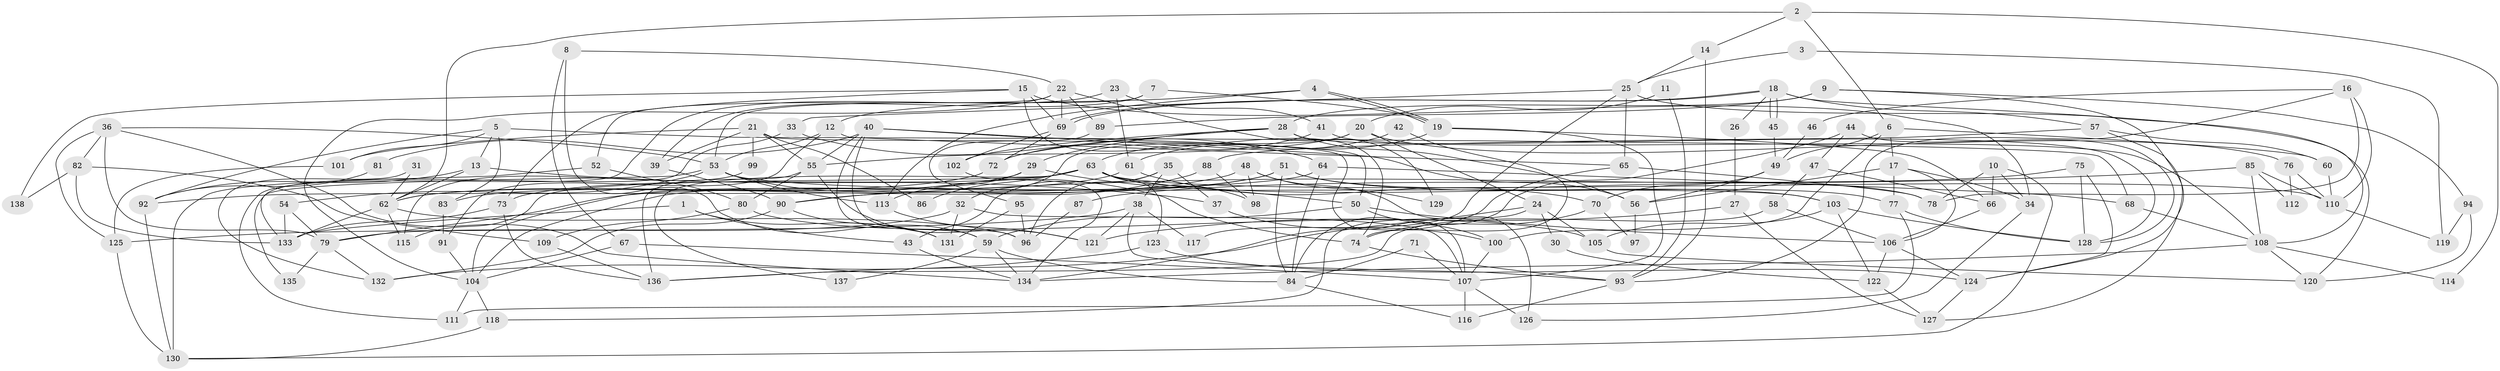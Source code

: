 // coarse degree distribution, {4: 0.18181818181818182, 3: 0.2, 2: 0.2, 14: 0.01818181818181818, 6: 0.07272727272727272, 9: 0.03636363636363636, 7: 0.03636363636363636, 11: 0.07272727272727272, 5: 0.10909090909090909, 15: 0.01818181818181818, 8: 0.03636363636363636, 12: 0.01818181818181818}
// Generated by graph-tools (version 1.1) at 2025/53/03/04/25 21:53:07]
// undirected, 138 vertices, 276 edges
graph export_dot {
graph [start="1"]
  node [color=gray90,style=filled];
  1;
  2;
  3;
  4;
  5;
  6;
  7;
  8;
  9;
  10;
  11;
  12;
  13;
  14;
  15;
  16;
  17;
  18;
  19;
  20;
  21;
  22;
  23;
  24;
  25;
  26;
  27;
  28;
  29;
  30;
  31;
  32;
  33;
  34;
  35;
  36;
  37;
  38;
  39;
  40;
  41;
  42;
  43;
  44;
  45;
  46;
  47;
  48;
  49;
  50;
  51;
  52;
  53;
  54;
  55;
  56;
  57;
  58;
  59;
  60;
  61;
  62;
  63;
  64;
  65;
  66;
  67;
  68;
  69;
  70;
  71;
  72;
  73;
  74;
  75;
  76;
  77;
  78;
  79;
  80;
  81;
  82;
  83;
  84;
  85;
  86;
  87;
  88;
  89;
  90;
  91;
  92;
  93;
  94;
  95;
  96;
  97;
  98;
  99;
  100;
  101;
  102;
  103;
  104;
  105;
  106;
  107;
  108;
  109;
  110;
  111;
  112;
  113;
  114;
  115;
  116;
  117;
  118;
  119;
  120;
  121;
  122;
  123;
  124;
  125;
  126;
  127;
  128;
  129;
  130;
  131;
  132;
  133;
  134;
  135;
  136;
  137;
  138;
  1 -- 43;
  1 -- 133;
  1 -- 131;
  2 -- 14;
  2 -- 62;
  2 -- 6;
  2 -- 114;
  3 -- 25;
  3 -- 119;
  4 -- 19;
  4 -- 19;
  4 -- 113;
  4 -- 12;
  5 -- 101;
  5 -- 68;
  5 -- 13;
  5 -- 83;
  5 -- 92;
  6 -- 49;
  6 -- 17;
  6 -- 60;
  6 -- 100;
  7 -- 19;
  7 -- 53;
  7 -- 39;
  8 -- 59;
  8 -- 67;
  8 -- 22;
  9 -- 28;
  9 -- 124;
  9 -- 89;
  9 -- 94;
  10 -- 66;
  10 -- 78;
  10 -- 34;
  10 -- 130;
  11 -- 20;
  11 -- 93;
  12 -- 53;
  12 -- 65;
  12 -- 91;
  13 -- 92;
  13 -- 37;
  13 -- 62;
  14 -- 25;
  14 -- 93;
  15 -- 74;
  15 -- 73;
  15 -- 34;
  15 -- 69;
  15 -- 138;
  16 -- 110;
  16 -- 78;
  16 -- 46;
  16 -- 93;
  17 -- 34;
  17 -- 56;
  17 -- 77;
  17 -- 106;
  18 -- 45;
  18 -- 45;
  18 -- 69;
  18 -- 69;
  18 -- 26;
  18 -- 57;
  18 -- 108;
  19 -- 107;
  19 -- 61;
  19 -- 66;
  20 -- 55;
  20 -- 32;
  20 -- 24;
  20 -- 76;
  21 -- 107;
  21 -- 55;
  21 -- 39;
  21 -- 86;
  21 -- 99;
  21 -- 101;
  22 -- 69;
  22 -- 52;
  22 -- 89;
  22 -- 104;
  22 -- 129;
  23 -- 61;
  23 -- 41;
  23 -- 111;
  24 -- 105;
  24 -- 30;
  24 -- 118;
  24 -- 136;
  25 -- 65;
  25 -- 120;
  25 -- 33;
  25 -- 117;
  26 -- 27;
  27 -- 121;
  27 -- 127;
  28 -- 72;
  28 -- 29;
  28 -- 56;
  28 -- 102;
  28 -- 128;
  29 -- 50;
  29 -- 62;
  29 -- 113;
  30 -- 122;
  31 -- 62;
  31 -- 132;
  32 -- 131;
  32 -- 79;
  32 -- 107;
  33 -- 64;
  33 -- 133;
  34 -- 126;
  35 -- 37;
  35 -- 38;
  35 -- 43;
  35 -- 96;
  36 -- 82;
  36 -- 125;
  36 -- 53;
  36 -- 79;
  36 -- 134;
  37 -- 100;
  38 -- 93;
  38 -- 121;
  38 -- 117;
  38 -- 125;
  39 -- 90;
  40 -- 56;
  40 -- 96;
  40 -- 50;
  40 -- 55;
  40 -- 59;
  40 -- 81;
  41 -- 72;
  41 -- 108;
  42 -- 63;
  42 -- 74;
  43 -- 134;
  44 -- 84;
  44 -- 128;
  44 -- 47;
  45 -- 49;
  46 -- 49;
  47 -- 66;
  47 -- 58;
  48 -- 126;
  48 -- 62;
  48 -- 98;
  48 -- 129;
  49 -- 70;
  49 -- 56;
  50 -- 59;
  50 -- 100;
  50 -- 106;
  51 -- 79;
  51 -- 104;
  51 -- 77;
  51 -- 78;
  51 -- 84;
  52 -- 130;
  52 -- 80;
  53 -- 103;
  53 -- 54;
  53 -- 74;
  53 -- 113;
  53 -- 135;
  54 -- 133;
  54 -- 79;
  55 -- 136;
  55 -- 80;
  55 -- 121;
  56 -- 97;
  57 -- 88;
  57 -- 60;
  57 -- 127;
  58 -- 106;
  58 -- 136;
  59 -- 134;
  59 -- 84;
  59 -- 137;
  60 -- 110;
  61 -- 104;
  61 -- 70;
  62 -- 133;
  62 -- 96;
  62 -- 115;
  63 -- 103;
  63 -- 110;
  63 -- 73;
  63 -- 86;
  63 -- 98;
  63 -- 115;
  63 -- 123;
  63 -- 137;
  64 -- 84;
  64 -- 92;
  64 -- 68;
  65 -- 134;
  65 -- 78;
  66 -- 106;
  67 -- 104;
  67 -- 107;
  68 -- 108;
  69 -- 72;
  69 -- 102;
  70 -- 74;
  70 -- 97;
  71 -- 84;
  71 -- 107;
  72 -- 83;
  73 -- 136;
  73 -- 133;
  74 -- 93;
  75 -- 128;
  75 -- 124;
  75 -- 87;
  76 -- 110;
  76 -- 112;
  77 -- 111;
  77 -- 128;
  79 -- 132;
  79 -- 135;
  80 -- 105;
  80 -- 109;
  81 -- 92;
  82 -- 109;
  82 -- 133;
  82 -- 138;
  83 -- 91;
  84 -- 116;
  85 -- 108;
  85 -- 90;
  85 -- 110;
  85 -- 112;
  87 -- 96;
  88 -- 98;
  88 -- 90;
  89 -- 95;
  90 -- 131;
  90 -- 132;
  91 -- 104;
  92 -- 130;
  93 -- 116;
  94 -- 120;
  94 -- 119;
  95 -- 96;
  95 -- 131;
  99 -- 115;
  100 -- 107;
  101 -- 125;
  102 -- 134;
  103 -- 122;
  103 -- 128;
  103 -- 105;
  104 -- 111;
  104 -- 118;
  105 -- 120;
  106 -- 122;
  106 -- 124;
  107 -- 116;
  107 -- 126;
  108 -- 134;
  108 -- 114;
  108 -- 120;
  109 -- 136;
  110 -- 119;
  113 -- 121;
  118 -- 130;
  122 -- 127;
  123 -- 132;
  123 -- 124;
  124 -- 127;
  125 -- 130;
}
